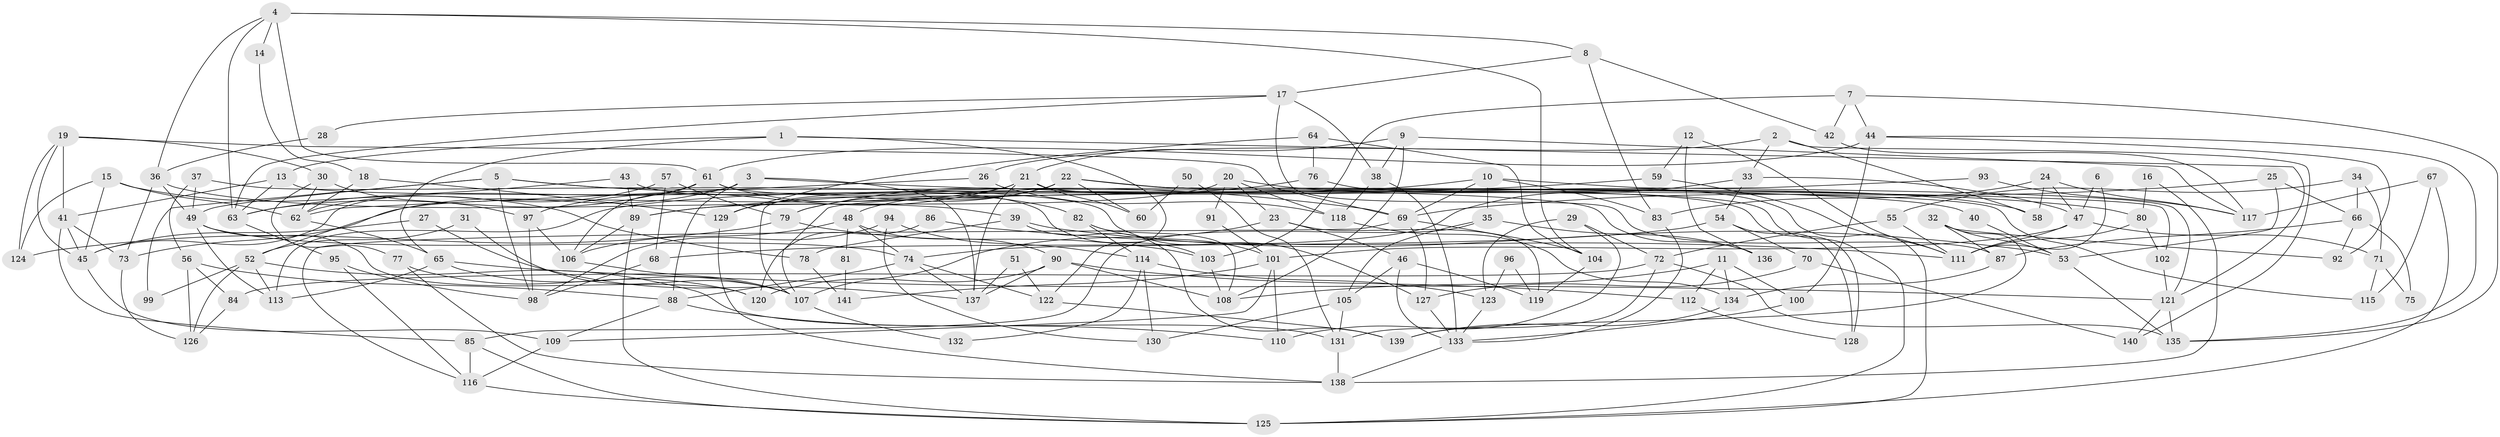 // Generated by graph-tools (version 1.1) at 2025/11/02/27/25 16:11:17]
// undirected, 141 vertices, 282 edges
graph export_dot {
graph [start="1"]
  node [color=gray90,style=filled];
  1;
  2;
  3;
  4;
  5;
  6;
  7;
  8;
  9;
  10;
  11;
  12;
  13;
  14;
  15;
  16;
  17;
  18;
  19;
  20;
  21;
  22;
  23;
  24;
  25;
  26;
  27;
  28;
  29;
  30;
  31;
  32;
  33;
  34;
  35;
  36;
  37;
  38;
  39;
  40;
  41;
  42;
  43;
  44;
  45;
  46;
  47;
  48;
  49;
  50;
  51;
  52;
  53;
  54;
  55;
  56;
  57;
  58;
  59;
  60;
  61;
  62;
  63;
  64;
  65;
  66;
  67;
  68;
  69;
  70;
  71;
  72;
  73;
  74;
  75;
  76;
  77;
  78;
  79;
  80;
  81;
  82;
  83;
  84;
  85;
  86;
  87;
  88;
  89;
  90;
  91;
  92;
  93;
  94;
  95;
  96;
  97;
  98;
  99;
  100;
  101;
  102;
  103;
  104;
  105;
  106;
  107;
  108;
  109;
  110;
  111;
  112;
  113;
  114;
  115;
  116;
  117;
  118;
  119;
  120;
  121;
  122;
  123;
  124;
  125;
  126;
  127;
  128;
  129;
  130;
  131;
  132;
  133;
  134;
  135;
  136;
  137;
  138;
  139;
  140;
  141;
  1 -- 65;
  1 -- 13;
  1 -- 121;
  1 -- 122;
  2 -- 140;
  2 -- 58;
  2 -- 26;
  2 -- 33;
  3 -- 88;
  3 -- 52;
  3 -- 45;
  3 -- 80;
  3 -- 137;
  4 -- 104;
  4 -- 61;
  4 -- 8;
  4 -- 14;
  4 -- 36;
  4 -- 63;
  5 -- 69;
  5 -- 49;
  5 -- 40;
  5 -- 98;
  5 -- 99;
  6 -- 47;
  6 -- 111;
  7 -- 42;
  7 -- 135;
  7 -- 44;
  7 -- 103;
  8 -- 83;
  8 -- 17;
  8 -- 42;
  9 -- 38;
  9 -- 108;
  9 -- 21;
  9 -- 117;
  10 -- 69;
  10 -- 83;
  10 -- 35;
  10 -- 113;
  10 -- 121;
  11 -- 134;
  11 -- 112;
  11 -- 100;
  11 -- 108;
  12 -- 111;
  12 -- 136;
  12 -- 59;
  13 -- 41;
  13 -- 63;
  13 -- 115;
  14 -- 18;
  15 -- 62;
  15 -- 45;
  15 -- 78;
  15 -- 124;
  16 -- 138;
  16 -- 80;
  17 -- 63;
  17 -- 28;
  17 -- 38;
  17 -- 87;
  18 -- 129;
  18 -- 62;
  19 -- 69;
  19 -- 45;
  19 -- 30;
  19 -- 41;
  19 -- 124;
  20 -- 89;
  20 -- 23;
  20 -- 58;
  20 -- 91;
  20 -- 118;
  21 -- 137;
  21 -- 60;
  21 -- 73;
  21 -- 97;
  21 -- 125;
  22 -- 79;
  22 -- 48;
  22 -- 60;
  22 -- 102;
  22 -- 107;
  22 -- 129;
  22 -- 136;
  23 -- 107;
  23 -- 46;
  23 -- 119;
  24 -- 47;
  24 -- 117;
  24 -- 58;
  24 -- 83;
  25 -- 53;
  25 -- 69;
  25 -- 66;
  26 -- 62;
  26 -- 118;
  27 -- 45;
  27 -- 137;
  28 -- 36;
  29 -- 110;
  29 -- 72;
  29 -- 123;
  30 -- 77;
  30 -- 62;
  30 -- 97;
  31 -- 107;
  31 -- 52;
  32 -- 139;
  32 -- 87;
  32 -- 53;
  32 -- 92;
  33 -- 47;
  33 -- 54;
  33 -- 74;
  34 -- 55;
  34 -- 66;
  34 -- 71;
  35 -- 85;
  35 -- 105;
  35 -- 136;
  36 -- 73;
  36 -- 39;
  36 -- 49;
  37 -- 127;
  37 -- 49;
  37 -- 56;
  38 -- 118;
  38 -- 133;
  39 -- 139;
  39 -- 53;
  39 -- 78;
  40 -- 53;
  41 -- 45;
  41 -- 73;
  41 -- 85;
  42 -- 117;
  43 -- 89;
  43 -- 63;
  43 -- 103;
  44 -- 135;
  44 -- 61;
  44 -- 92;
  44 -- 100;
  45 -- 109;
  46 -- 105;
  46 -- 133;
  46 -- 119;
  47 -- 101;
  47 -- 111;
  47 -- 71;
  48 -- 74;
  48 -- 106;
  48 -- 81;
  48 -- 90;
  49 -- 74;
  49 -- 113;
  49 -- 120;
  50 -- 60;
  50 -- 131;
  51 -- 122;
  51 -- 137;
  52 -- 113;
  52 -- 131;
  52 -- 99;
  52 -- 126;
  53 -- 135;
  54 -- 68;
  54 -- 70;
  54 -- 128;
  55 -- 111;
  55 -- 72;
  56 -- 126;
  56 -- 84;
  56 -- 88;
  57 -- 79;
  57 -- 62;
  57 -- 68;
  59 -- 89;
  59 -- 111;
  61 -- 106;
  61 -- 63;
  61 -- 82;
  61 -- 128;
  62 -- 65;
  63 -- 95;
  64 -- 129;
  64 -- 76;
  64 -- 104;
  65 -- 113;
  65 -- 121;
  65 -- 107;
  66 -- 92;
  66 -- 75;
  66 -- 87;
  67 -- 125;
  67 -- 115;
  67 -- 117;
  68 -- 98;
  69 -- 116;
  69 -- 104;
  69 -- 127;
  70 -- 127;
  70 -- 140;
  71 -- 75;
  71 -- 115;
  72 -- 84;
  72 -- 135;
  72 -- 131;
  73 -- 126;
  74 -- 137;
  74 -- 88;
  74 -- 122;
  76 -- 125;
  76 -- 79;
  77 -- 138;
  77 -- 120;
  78 -- 141;
  79 -- 103;
  79 -- 124;
  80 -- 102;
  80 -- 111;
  81 -- 141;
  82 -- 108;
  82 -- 101;
  82 -- 114;
  83 -- 133;
  84 -- 126;
  85 -- 116;
  85 -- 125;
  86 -- 120;
  86 -- 111;
  87 -- 134;
  88 -- 109;
  88 -- 110;
  89 -- 125;
  89 -- 106;
  90 -- 108;
  90 -- 112;
  90 -- 120;
  90 -- 137;
  91 -- 101;
  93 -- 117;
  93 -- 107;
  94 -- 98;
  94 -- 114;
  94 -- 130;
  95 -- 98;
  95 -- 116;
  96 -- 123;
  96 -- 119;
  97 -- 98;
  97 -- 106;
  100 -- 133;
  101 -- 109;
  101 -- 110;
  101 -- 141;
  102 -- 121;
  103 -- 108;
  104 -- 119;
  105 -- 130;
  105 -- 131;
  106 -- 107;
  107 -- 132;
  109 -- 116;
  112 -- 128;
  114 -- 123;
  114 -- 130;
  114 -- 132;
  116 -- 125;
  118 -- 134;
  121 -- 135;
  121 -- 140;
  122 -- 139;
  123 -- 133;
  127 -- 133;
  129 -- 138;
  131 -- 138;
  133 -- 138;
  134 -- 139;
}
